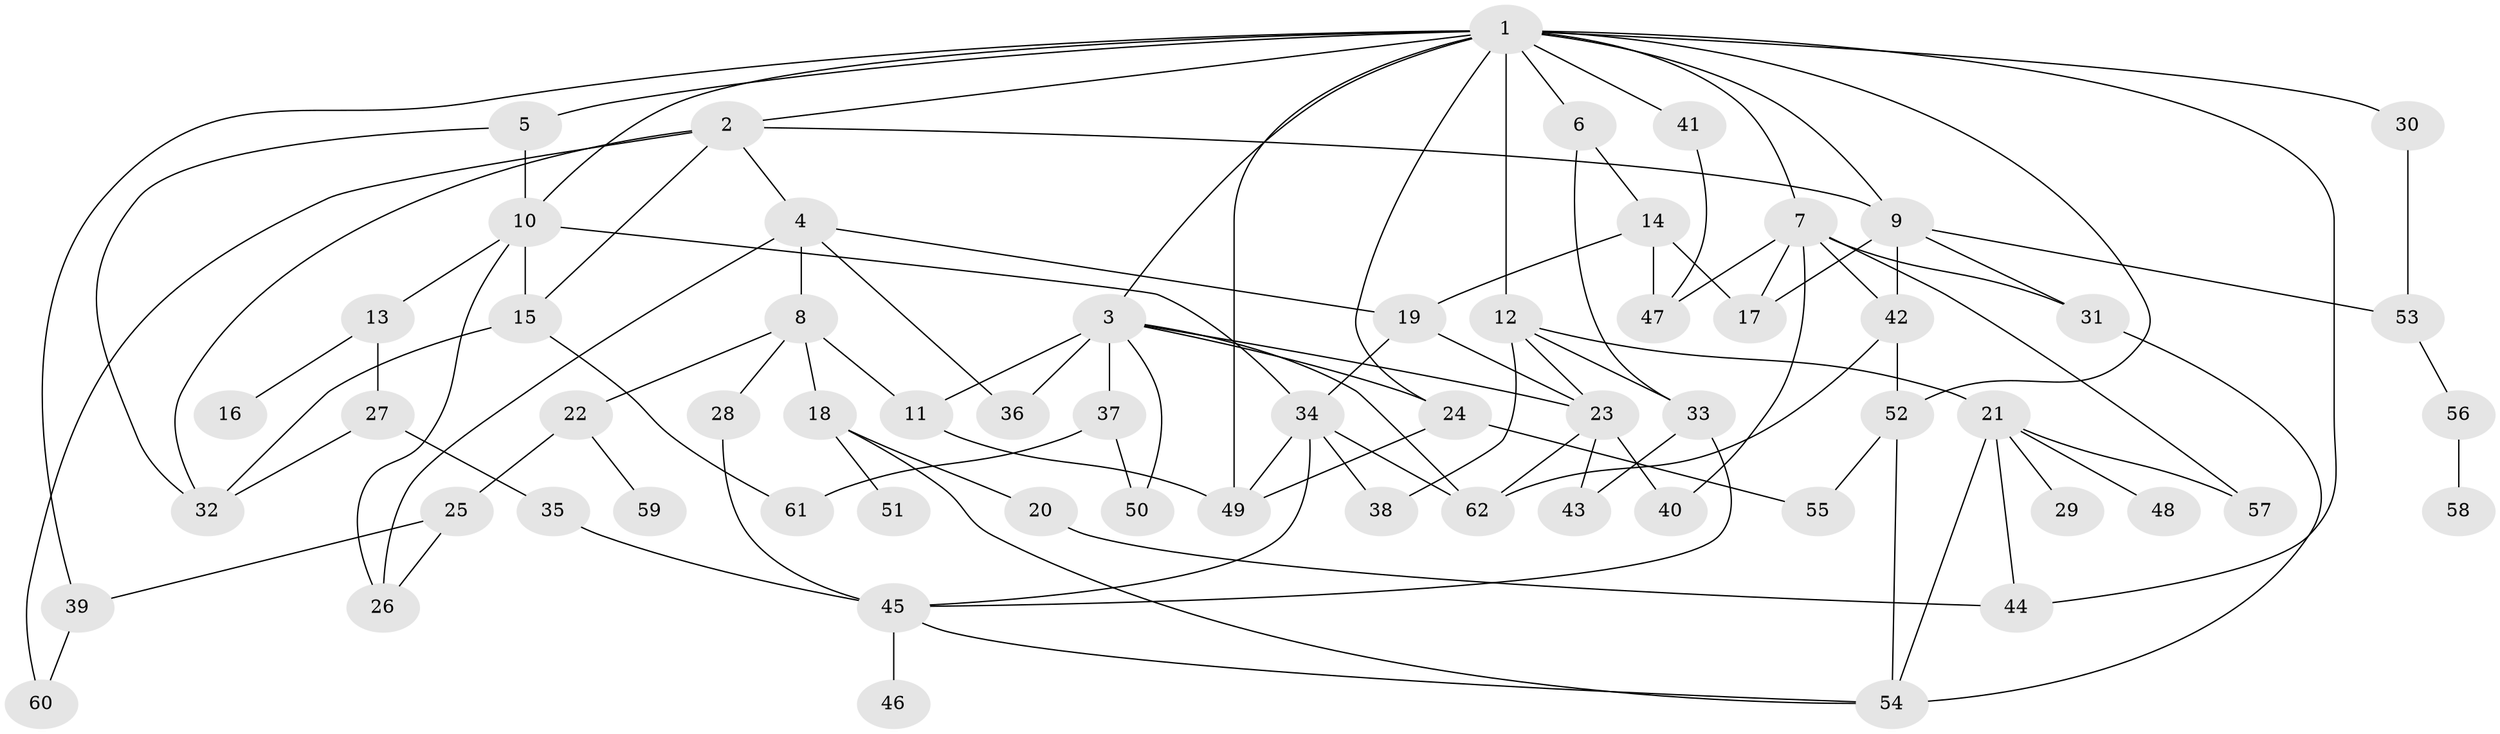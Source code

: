 // original degree distribution, {5: 0.08130081300813008, 7: 0.016260162601626018, 8: 0.008130081300813009, 4: 0.08943089430894309, 3: 0.2601626016260163, 6: 0.04878048780487805, 2: 0.3170731707317073, 1: 0.17886178861788618}
// Generated by graph-tools (version 1.1) at 2025/34/03/09/25 02:34:05]
// undirected, 62 vertices, 109 edges
graph export_dot {
graph [start="1"]
  node [color=gray90,style=filled];
  1;
  2;
  3;
  4;
  5;
  6;
  7;
  8;
  9;
  10;
  11;
  12;
  13;
  14;
  15;
  16;
  17;
  18;
  19;
  20;
  21;
  22;
  23;
  24;
  25;
  26;
  27;
  28;
  29;
  30;
  31;
  32;
  33;
  34;
  35;
  36;
  37;
  38;
  39;
  40;
  41;
  42;
  43;
  44;
  45;
  46;
  47;
  48;
  49;
  50;
  51;
  52;
  53;
  54;
  55;
  56;
  57;
  58;
  59;
  60;
  61;
  62;
  1 -- 2 [weight=1.0];
  1 -- 3 [weight=2.0];
  1 -- 5 [weight=1.0];
  1 -- 6 [weight=1.0];
  1 -- 7 [weight=1.0];
  1 -- 9 [weight=2.0];
  1 -- 10 [weight=1.0];
  1 -- 12 [weight=1.0];
  1 -- 24 [weight=1.0];
  1 -- 30 [weight=1.0];
  1 -- 39 [weight=1.0];
  1 -- 41 [weight=1.0];
  1 -- 44 [weight=1.0];
  1 -- 49 [weight=1.0];
  1 -- 52 [weight=1.0];
  2 -- 4 [weight=1.0];
  2 -- 9 [weight=1.0];
  2 -- 15 [weight=1.0];
  2 -- 32 [weight=1.0];
  2 -- 60 [weight=1.0];
  3 -- 11 [weight=2.0];
  3 -- 23 [weight=1.0];
  3 -- 24 [weight=1.0];
  3 -- 36 [weight=1.0];
  3 -- 37 [weight=1.0];
  3 -- 50 [weight=1.0];
  3 -- 62 [weight=1.0];
  4 -- 8 [weight=1.0];
  4 -- 19 [weight=1.0];
  4 -- 26 [weight=1.0];
  4 -- 36 [weight=1.0];
  5 -- 10 [weight=1.0];
  5 -- 32 [weight=1.0];
  6 -- 14 [weight=1.0];
  6 -- 33 [weight=1.0];
  7 -- 17 [weight=1.0];
  7 -- 31 [weight=1.0];
  7 -- 40 [weight=1.0];
  7 -- 42 [weight=1.0];
  7 -- 47 [weight=1.0];
  7 -- 57 [weight=1.0];
  8 -- 11 [weight=1.0];
  8 -- 18 [weight=1.0];
  8 -- 22 [weight=1.0];
  8 -- 28 [weight=1.0];
  9 -- 17 [weight=1.0];
  9 -- 31 [weight=1.0];
  9 -- 42 [weight=1.0];
  9 -- 53 [weight=1.0];
  10 -- 13 [weight=1.0];
  10 -- 15 [weight=1.0];
  10 -- 26 [weight=1.0];
  10 -- 34 [weight=1.0];
  11 -- 49 [weight=1.0];
  12 -- 21 [weight=1.0];
  12 -- 23 [weight=1.0];
  12 -- 33 [weight=1.0];
  12 -- 38 [weight=1.0];
  13 -- 16 [weight=1.0];
  13 -- 27 [weight=1.0];
  14 -- 17 [weight=1.0];
  14 -- 19 [weight=1.0];
  14 -- 47 [weight=1.0];
  15 -- 32 [weight=1.0];
  15 -- 61 [weight=1.0];
  18 -- 20 [weight=1.0];
  18 -- 51 [weight=1.0];
  18 -- 54 [weight=1.0];
  19 -- 23 [weight=1.0];
  19 -- 34 [weight=1.0];
  20 -- 44 [weight=1.0];
  21 -- 29 [weight=1.0];
  21 -- 44 [weight=1.0];
  21 -- 48 [weight=1.0];
  21 -- 54 [weight=1.0];
  21 -- 57 [weight=1.0];
  22 -- 25 [weight=1.0];
  22 -- 59 [weight=1.0];
  23 -- 40 [weight=1.0];
  23 -- 43 [weight=1.0];
  23 -- 62 [weight=1.0];
  24 -- 49 [weight=1.0];
  24 -- 55 [weight=1.0];
  25 -- 26 [weight=1.0];
  25 -- 39 [weight=1.0];
  27 -- 32 [weight=1.0];
  27 -- 35 [weight=1.0];
  28 -- 45 [weight=1.0];
  30 -- 53 [weight=1.0];
  31 -- 54 [weight=1.0];
  33 -- 43 [weight=1.0];
  33 -- 45 [weight=1.0];
  34 -- 38 [weight=1.0];
  34 -- 45 [weight=1.0];
  34 -- 49 [weight=1.0];
  34 -- 62 [weight=1.0];
  35 -- 45 [weight=1.0];
  37 -- 50 [weight=1.0];
  37 -- 61 [weight=1.0];
  39 -- 60 [weight=1.0];
  41 -- 47 [weight=1.0];
  42 -- 52 [weight=1.0];
  42 -- 62 [weight=1.0];
  45 -- 46 [weight=1.0];
  45 -- 54 [weight=1.0];
  52 -- 54 [weight=1.0];
  52 -- 55 [weight=1.0];
  53 -- 56 [weight=1.0];
  56 -- 58 [weight=1.0];
}
